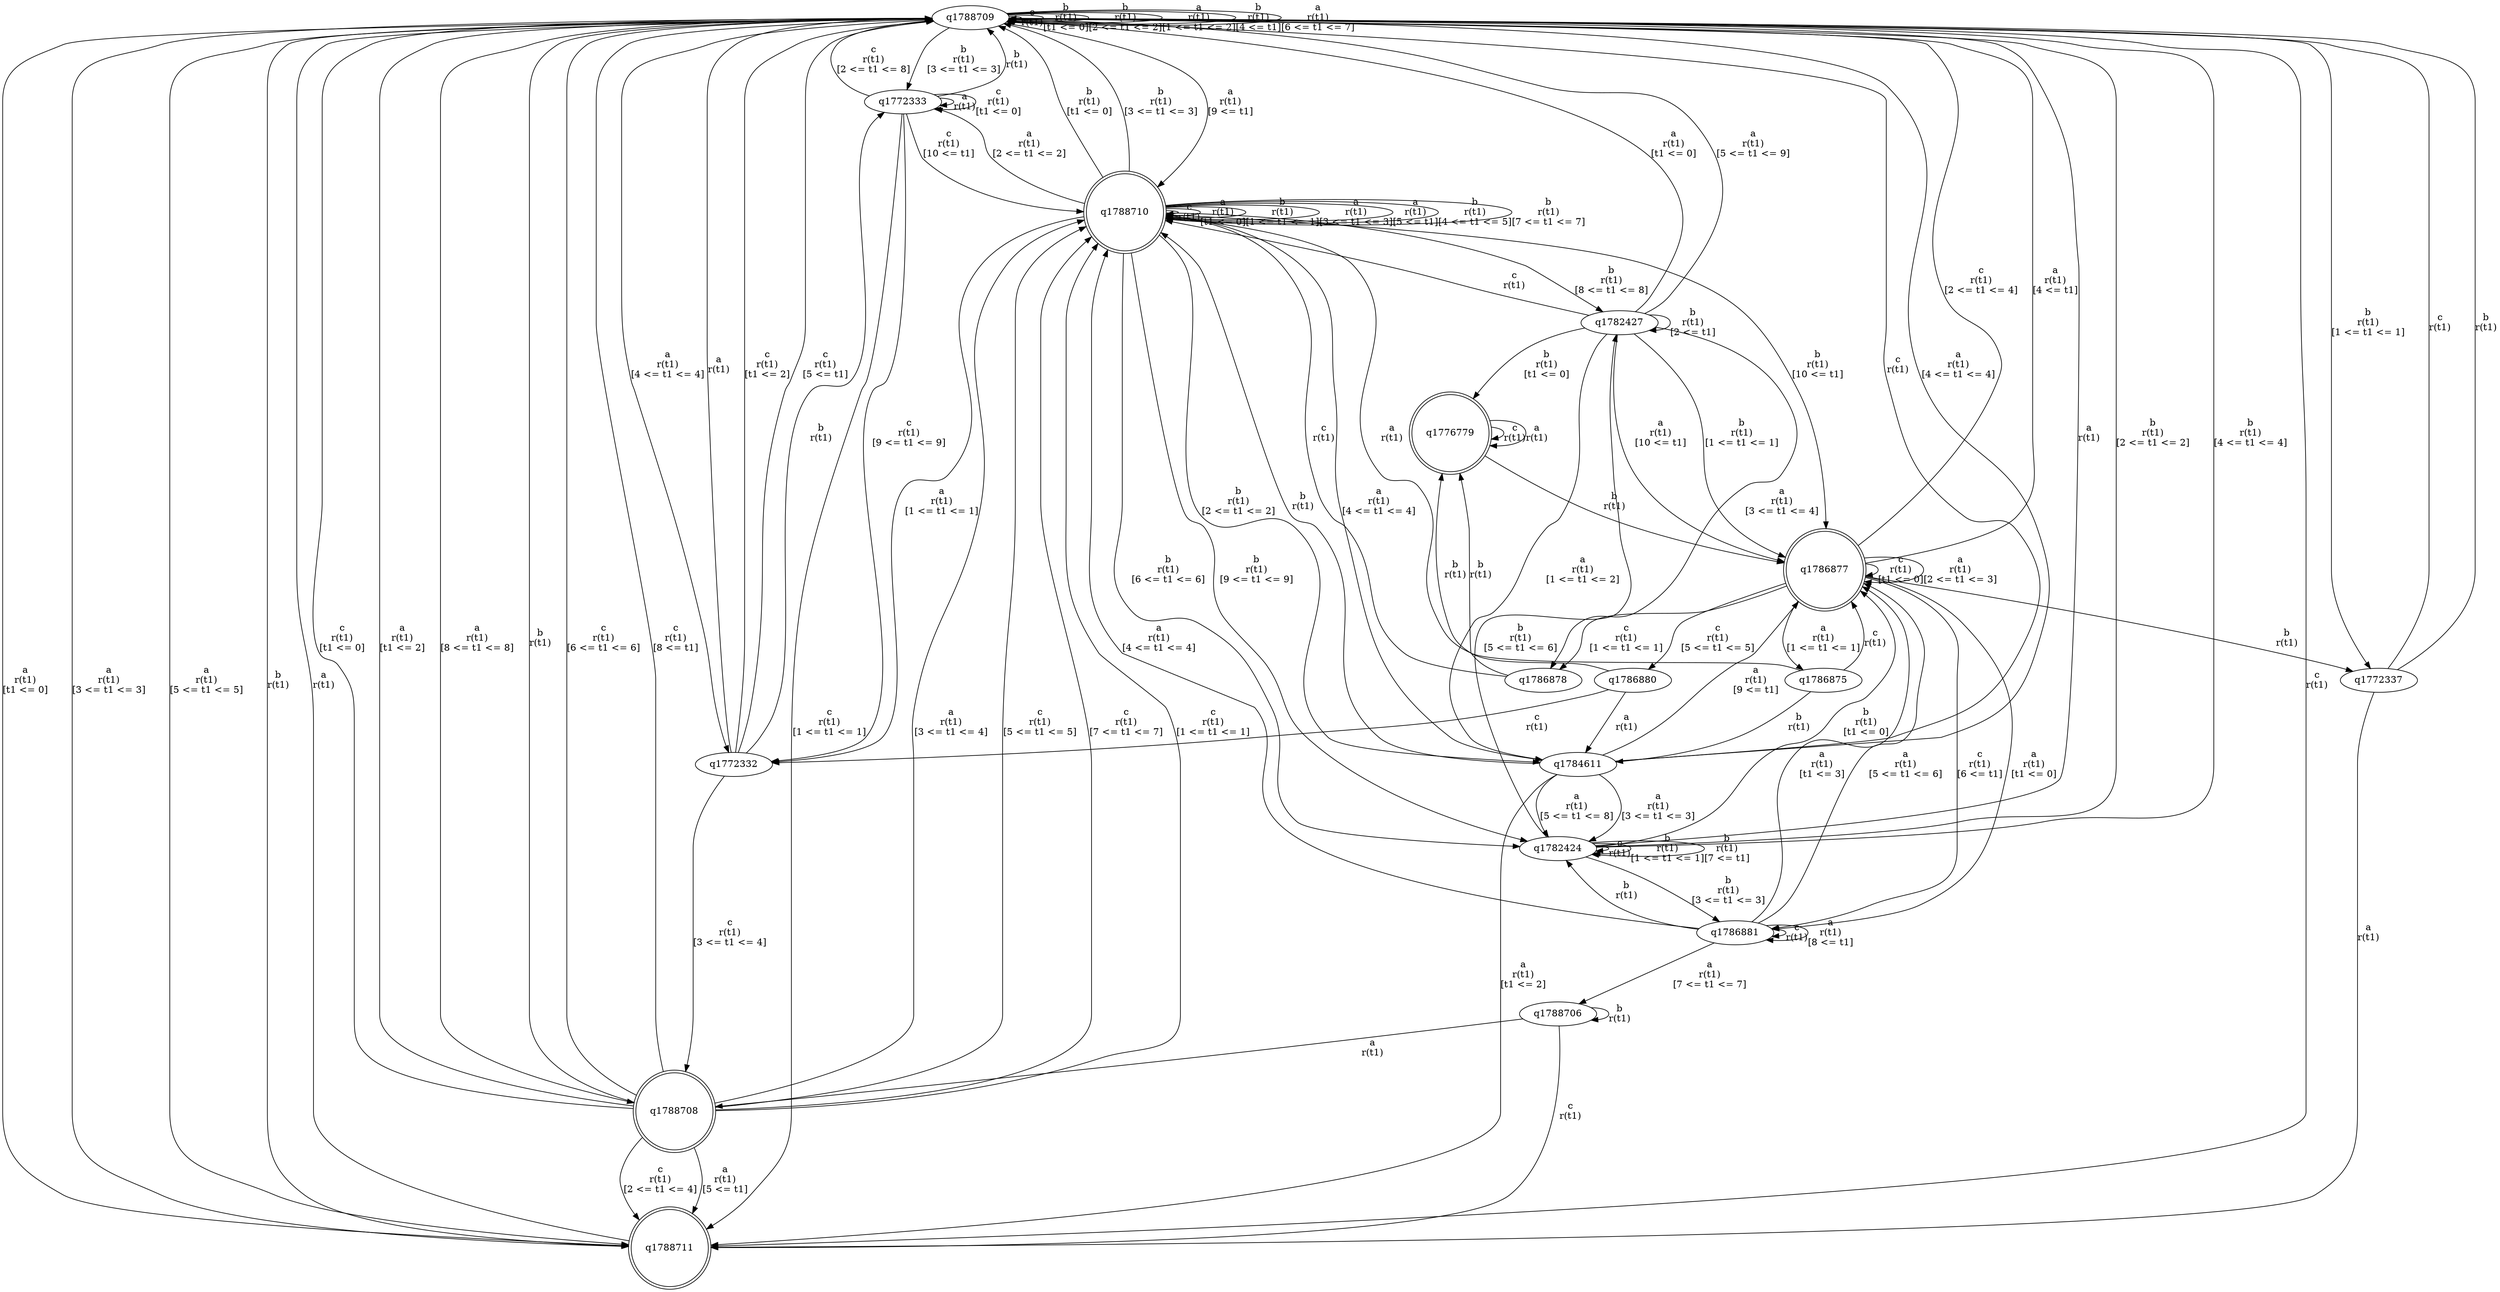 digraph "tests_1/test101/solution101/solution_verwer" {
	q1788709[label=q1788709]
	q1788711[label=q1788711 shape=doublecircle]
	q1772337[label=q1772337]
	q1772333[label=q1772333]
	q1772332[label=q1772332]
	q1788708[label=q1788708 shape=doublecircle]
	q1788710[label=q1788710 shape=doublecircle]
	q1784611[label=q1784611]
	q1782424[label=q1782424]
	q1786877[label=q1786877 shape=doublecircle]
	q1786878[label=q1786878]
	q1776779[label=q1776779 shape=doublecircle]
	q1786880[label=q1786880]
	q1786881[label=q1786881]
	q1788706[label=q1788706]
	q1786875[label=q1786875]
	q1782427[label=q1782427]
	q1788709 -> q1788709[label="c\nr(t1)\n"]
	q1788709 -> q1788709[label="b\nr(t1)\n[t1 <= 0]"]
	q1788709 -> q1788711[label="a\nr(t1)\n[t1 <= 0]"]
	q1788711 -> q1788709[label="b\nr(t1)\n"]
	q1788711 -> q1788709[label="a\nr(t1)\n"]
	q1788711 -> q1788709[label="c\nr(t1)\n"]
	q1788709 -> q1772337[label="b\nr(t1)\n[1 <= t1 <= 1]"]
	q1772337 -> q1788709[label="c\nr(t1)\n"]
	q1772337 -> q1788709[label="b\nr(t1)\n"]
	q1772337 -> q1788711[label="a\nr(t1)\n"]
	q1788709 -> q1788709[label="b\nr(t1)\n[2 <= t1 <= 2]"]
	q1788709 -> q1788709[label="a\nr(t1)\n[1 <= t1 <= 2]"]
	q1788709 -> q1772333[label="b\nr(t1)\n[3 <= t1 <= 3]"]
	q1772333 -> q1788709[label="b\nr(t1)\n"]
	q1772333 -> q1772333[label="a\nr(t1)\n"]
	q1772333 -> q1772333[label="c\nr(t1)\n[t1 <= 0]"]
	q1772333 -> q1788711[label="c\nr(t1)\n[1 <= t1 <= 1]"]
	q1772333 -> q1788709[label="c\nr(t1)\n[2 <= t1 <= 8]"]
	q1772333 -> q1772332[label="c\nr(t1)\n[9 <= t1 <= 9]"]
	q1772332 -> q1788709[label="a\nr(t1)\n"]
	q1772332 -> q1772333[label="b\nr(t1)\n"]
	q1772332 -> q1788709[label="c\nr(t1)\n[t1 <= 2]"]
	q1772332 -> q1788708[label="c\nr(t1)\n[3 <= t1 <= 4]"]
	q1788708 -> q1788709[label="b\nr(t1)\n"]
	q1788708 -> q1788709[label="c\nr(t1)\n[t1 <= 0]"]
	q1788708 -> q1788709[label="a\nr(t1)\n[t1 <= 2]"]
	q1788708 -> q1788710[label="c\nr(t1)\n[1 <= t1 <= 1]"]
	q1788710 -> q1788710[label="c\nr(t1)\n"]
	q1788710 -> q1788709[label="b\nr(t1)\n[t1 <= 0]"]
	q1788710 -> q1788710[label="a\nr(t1)\n[t1 <= 0]"]
	q1788710 -> q1788710[label="b\nr(t1)\n[1 <= t1 <= 1]"]
	q1788710 -> q1772332[label="a\nr(t1)\n[1 <= t1 <= 1]"]
	q1788710 -> q1784611[label="b\nr(t1)\n[2 <= t1 <= 2]"]
	q1784611 -> q1788709[label="c\nr(t1)\n"]
	q1784611 -> q1788710[label="b\nr(t1)\n"]
	q1784611 -> q1788711[label="a\nr(t1)\n[t1 <= 2]"]
	q1784611 -> q1782424[label="a\nr(t1)\n[3 <= t1 <= 3]"]
	q1782424 -> q1788709[label="a\nr(t1)\n"]
	q1782424 -> q1782424[label="c\nr(t1)\n"]
	q1782424 -> q1786877[label="b\nr(t1)\n[t1 <= 0]"]
	q1786877 -> q1772337[label="b\nr(t1)\n"]
	q1786877 -> q1788709[label="a\nr(t1)\n[4 <= t1]"]
	q1786877 -> q1786877[label="c\nr(t1)\n[t1 <= 0]"]
	q1786877 -> q1786877[label="a\nr(t1)\n[2 <= t1 <= 3]"]
	q1786877 -> q1786878[label="c\nr(t1)\n[1 <= t1 <= 1]"]
	q1786878 -> q1776779[label="b\nr(t1)\n"]
	q1776779 -> q1786877[label="b\nr(t1)\n"]
	q1776779 -> q1776779[label="c\nr(t1)\n"]
	q1776779 -> q1776779[label="a\nr(t1)\n"]
	q1786878 -> q1788710[label="c\nr(t1)\n"]
	q1786877 -> q1788709[label="c\nr(t1)\n[2 <= t1 <= 4]"]
	q1786877 -> q1786880[label="c\nr(t1)\n[5 <= t1 <= 5]"]
	q1786880 -> q1776779[label="b\nr(t1)\n"]
	q1786880 -> q1772332[label="c\nr(t1)\n"]
	q1786880 -> q1784611[label="a\nr(t1)\n"]
	q1786877 -> q1786881[label="c\nr(t1)\n[6 <= t1]"]
	q1786881 -> q1782424[label="b\nr(t1)\n"]
	q1786881 -> q1786881[label="c\nr(t1)\n"]
	q1786881 -> q1786877[label="a\nr(t1)\n[t1 <= 3]"]
	q1786881 -> q1788710[label="a\nr(t1)\n[4 <= t1 <= 4]"]
	q1786881 -> q1786881[label="a\nr(t1)\n[8 <= t1]"]
	q1786881 -> q1786877[label="a\nr(t1)\n[5 <= t1 <= 6]"]
	q1786881 -> q1788706[label="a\nr(t1)\n[7 <= t1 <= 7]"]
	q1788706 -> q1788706[label="b\nr(t1)\n"]
	q1788706 -> q1788711[label="c\nr(t1)\n"]
	q1788706 -> q1788708[label="a\nr(t1)\n"]
	q1786877 -> q1786881[label="a\nr(t1)\n[t1 <= 0]"]
	q1786877 -> q1786875[label="a\nr(t1)\n[1 <= t1 <= 1]"]
	q1786875 -> q1784611[label="b\nr(t1)\n"]
	q1786875 -> q1786877[label="c\nr(t1)\n"]
	q1786875 -> q1788710[label="a\nr(t1)\n"]
	q1782424 -> q1782424[label="b\nr(t1)\n[1 <= t1 <= 1]"]
	q1782424 -> q1788709[label="b\nr(t1)\n[2 <= t1 <= 2]"]
	q1782424 -> q1786881[label="b\nr(t1)\n[3 <= t1 <= 3]"]
	q1782424 -> q1788709[label="b\nr(t1)\n[4 <= t1 <= 4]"]
	q1782424 -> q1782427[label="b\nr(t1)\n[5 <= t1 <= 6]"]
	q1782427 -> q1788710[label="c\nr(t1)\n"]
	q1782427 -> q1788709[label="a\nr(t1)\n[t1 <= 0]"]
	q1782427 -> q1782427[label="b\nr(t1)\n[2 <= t1]"]
	q1782427 -> q1776779[label="b\nr(t1)\n[t1 <= 0]"]
	q1782427 -> q1786877[label="b\nr(t1)\n[1 <= t1 <= 1]"]
	q1782427 -> q1784611[label="a\nr(t1)\n[1 <= t1 <= 2]"]
	q1782427 -> q1786878[label="a\nr(t1)\n[3 <= t1 <= 4]"]
	q1782427 -> q1786877[label="a\nr(t1)\n[10 <= t1]"]
	q1782427 -> q1788709[label="a\nr(t1)\n[5 <= t1 <= 9]"]
	q1782424 -> q1782424[label="b\nr(t1)\n[7 <= t1]"]
	q1784611 -> q1788709[label="a\nr(t1)\n[4 <= t1 <= 4]"]
	q1784611 -> q1786877[label="a\nr(t1)\n[9 <= t1]"]
	q1784611 -> q1782424[label="a\nr(t1)\n[5 <= t1 <= 8]"]
	q1788710 -> q1772333[label="a\nr(t1)\n[2 <= t1 <= 2]"]
	q1788710 -> q1788709[label="b\nr(t1)\n[3 <= t1 <= 3]"]
	q1788710 -> q1788710[label="a\nr(t1)\n[3 <= t1 <= 3]"]
	q1788710 -> q1784611[label="a\nr(t1)\n[4 <= t1 <= 4]"]
	q1788710 -> q1788710[label="a\nr(t1)\n[5 <= t1]"]
	q1788710 -> q1788710[label="b\nr(t1)\n[4 <= t1 <= 5]"]
	q1788710 -> q1782424[label="b\nr(t1)\n[6 <= t1 <= 6]"]
	q1788710 -> q1788710[label="b\nr(t1)\n[7 <= t1 <= 7]"]
	q1788710 -> q1782427[label="b\nr(t1)\n[8 <= t1 <= 8]"]
	q1788710 -> q1782424[label="b\nr(t1)\n[9 <= t1 <= 9]"]
	q1788710 -> q1786877[label="b\nr(t1)\n[10 <= t1]"]
	q1788708 -> q1788710[label="a\nr(t1)\n[3 <= t1 <= 4]"]
	q1788708 -> q1788711[label="a\nr(t1)\n[5 <= t1]"]
	q1788708 -> q1788711[label="c\nr(t1)\n[2 <= t1 <= 4]"]
	q1788708 -> q1788710[label="c\nr(t1)\n[5 <= t1 <= 5]"]
	q1788708 -> q1788709[label="c\nr(t1)\n[6 <= t1 <= 6]"]
	q1788708 -> q1788710[label="c\nr(t1)\n[7 <= t1 <= 7]"]
	q1788708 -> q1788709[label="c\nr(t1)\n[8 <= t1]"]
	q1772332 -> q1788709[label="c\nr(t1)\n[5 <= t1]"]
	q1772333 -> q1788710[label="c\nr(t1)\n[10 <= t1]"]
	q1788709 -> q1788711[label="a\nr(t1)\n[3 <= t1 <= 3]"]
	q1788709 -> q1772332[label="a\nr(t1)\n[4 <= t1 <= 4]"]
	q1788709 -> q1788711[label="a\nr(t1)\n[5 <= t1 <= 5]"]
	q1788709 -> q1788709[label="b\nr(t1)\n[4 <= t1]"]
	q1788709 -> q1788708[label="a\nr(t1)\n[8 <= t1 <= 8]"]
	q1788709 -> q1788709[label="a\nr(t1)\n[6 <= t1 <= 7]"]
	q1788709 -> q1788710[label="a\nr(t1)\n[9 <= t1]"]
}
